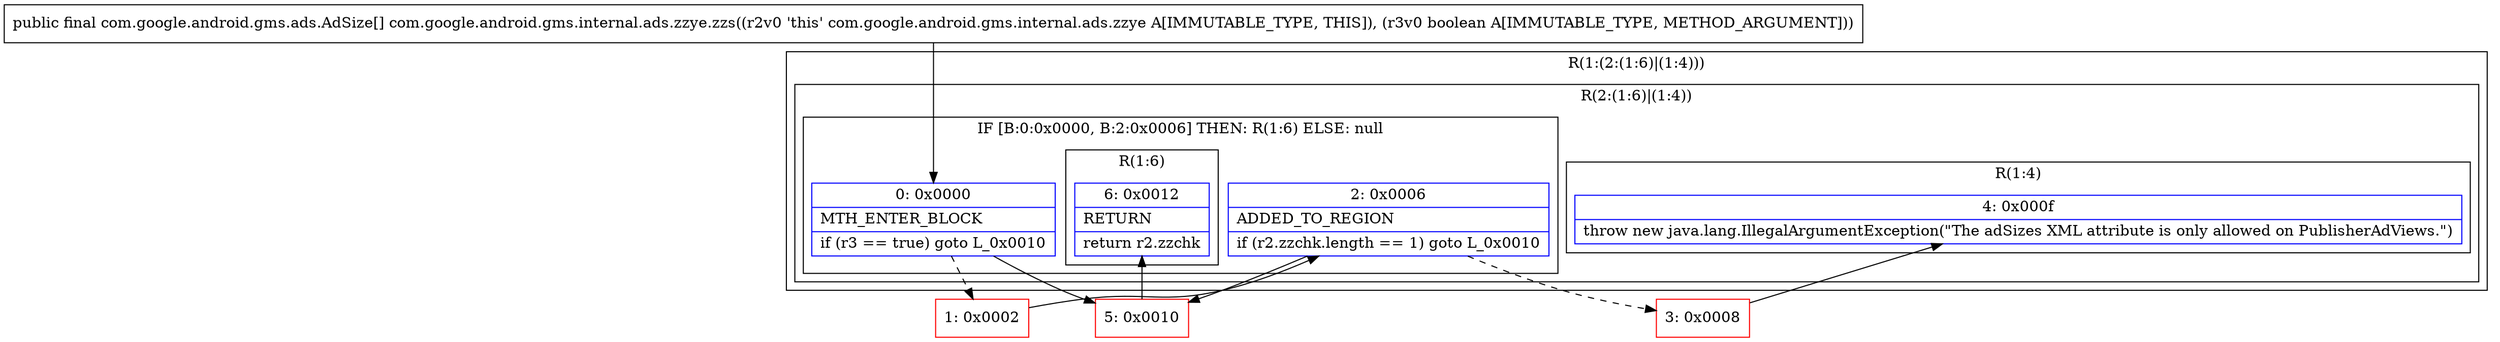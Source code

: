 digraph "CFG forcom.google.android.gms.internal.ads.zzye.zzs(Z)[Lcom\/google\/android\/gms\/ads\/AdSize;" {
subgraph cluster_Region_1823174940 {
label = "R(1:(2:(1:6)|(1:4)))";
node [shape=record,color=blue];
subgraph cluster_Region_862138093 {
label = "R(2:(1:6)|(1:4))";
node [shape=record,color=blue];
subgraph cluster_IfRegion_2014991625 {
label = "IF [B:0:0x0000, B:2:0x0006] THEN: R(1:6) ELSE: null";
node [shape=record,color=blue];
Node_0 [shape=record,label="{0\:\ 0x0000|MTH_ENTER_BLOCK\l|if (r3 == true) goto L_0x0010\l}"];
Node_2 [shape=record,label="{2\:\ 0x0006|ADDED_TO_REGION\l|if (r2.zzchk.length == 1) goto L_0x0010\l}"];
subgraph cluster_Region_1923786923 {
label = "R(1:6)";
node [shape=record,color=blue];
Node_6 [shape=record,label="{6\:\ 0x0012|RETURN\l|return r2.zzchk\l}"];
}
}
subgraph cluster_Region_1161692275 {
label = "R(1:4)";
node [shape=record,color=blue];
Node_4 [shape=record,label="{4\:\ 0x000f|throw new java.lang.IllegalArgumentException(\"The adSizes XML attribute is only allowed on PublisherAdViews.\")\l}"];
}
}
}
Node_1 [shape=record,color=red,label="{1\:\ 0x0002}"];
Node_3 [shape=record,color=red,label="{3\:\ 0x0008}"];
Node_5 [shape=record,color=red,label="{5\:\ 0x0010}"];
MethodNode[shape=record,label="{public final com.google.android.gms.ads.AdSize[] com.google.android.gms.internal.ads.zzye.zzs((r2v0 'this' com.google.android.gms.internal.ads.zzye A[IMMUTABLE_TYPE, THIS]), (r3v0 boolean A[IMMUTABLE_TYPE, METHOD_ARGUMENT])) }"];
MethodNode -> Node_0;
Node_0 -> Node_1[style=dashed];
Node_0 -> Node_5;
Node_2 -> Node_3[style=dashed];
Node_2 -> Node_5;
Node_1 -> Node_2;
Node_3 -> Node_4;
Node_5 -> Node_6;
}

